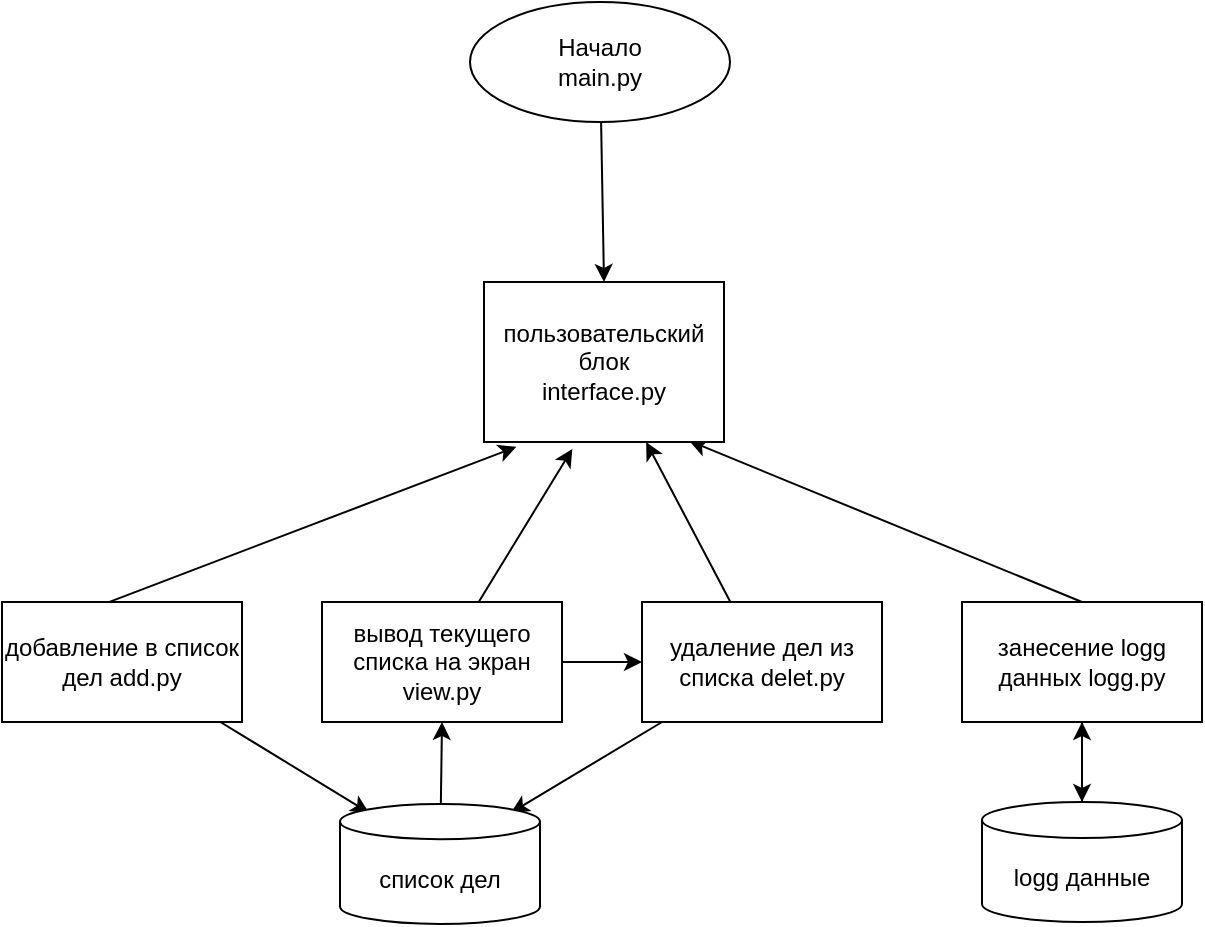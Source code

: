 <mxfile>
    <diagram id="cZtyvWa6ogEL4UgPyhk9" name="Page-1">
        <mxGraphModel dx="801" dy="575" grid="1" gridSize="10" guides="1" tooltips="1" connect="1" arrows="1" fold="1" page="1" pageScale="1" pageWidth="827" pageHeight="1169" math="0" shadow="0">
            <root>
                <mxCell id="0"/>
                <mxCell id="1" parent="0"/>
                <mxCell id="18" style="edgeStyle=none;html=1;entryX=0.5;entryY=1;entryDx=0;entryDy=0;" edge="1" parent="1" source="2" target="9">
                    <mxGeometry relative="1" as="geometry"/>
                </mxCell>
                <mxCell id="2" value="logg данные" style="shape=cylinder3;whiteSpace=wrap;html=1;boundedLbl=1;backgroundOutline=1;size=9.0;rotation=0;" vertex="1" parent="1">
                    <mxGeometry x="570" y="420" width="100" height="60" as="geometry"/>
                </mxCell>
                <mxCell id="24" style="edgeStyle=none;html=1;entryX=0.5;entryY=0;entryDx=0;entryDy=0;" edge="1" parent="1" source="3" target="11">
                    <mxGeometry relative="1" as="geometry">
                        <mxPoint x="379" y="150" as="targetPoint"/>
                    </mxGeometry>
                </mxCell>
                <mxCell id="3" value="Начало &lt;br&gt;main.py" style="ellipse;whiteSpace=wrap;html=1;" vertex="1" parent="1">
                    <mxGeometry x="314" y="20" width="130" height="60" as="geometry"/>
                </mxCell>
                <mxCell id="15" style="edgeStyle=none;html=1;entryX=0.135;entryY=1.03;entryDx=0;entryDy=0;entryPerimeter=0;exitX=0.407;exitY=0.03;exitDx=0;exitDy=0;exitPerimeter=0;" edge="1" parent="1" source="6" target="11">
                    <mxGeometry relative="1" as="geometry"/>
                </mxCell>
                <mxCell id="21" style="edgeStyle=none;html=1;entryX=0.145;entryY=0;entryDx=0;entryDy=4.35;entryPerimeter=0;" edge="1" parent="1" source="6" target="19">
                    <mxGeometry relative="1" as="geometry"/>
                </mxCell>
                <mxCell id="6" value="добавление в список дел add.py" style="rounded=0;whiteSpace=wrap;html=1;" vertex="1" parent="1">
                    <mxGeometry x="80" y="320" width="120" height="60" as="geometry"/>
                </mxCell>
                <mxCell id="16" style="edgeStyle=none;html=1;entryX=0.368;entryY=1.043;entryDx=0;entryDy=0;entryPerimeter=0;" edge="1" parent="1" source="7" target="11">
                    <mxGeometry relative="1" as="geometry"/>
                </mxCell>
                <mxCell id="26" style="edgeStyle=none;html=1;entryX=0;entryY=0.5;entryDx=0;entryDy=0;" edge="1" parent="1" source="7" target="8">
                    <mxGeometry relative="1" as="geometry"/>
                </mxCell>
                <mxCell id="7" value="вывод текущего списка на экран view.py" style="rounded=0;whiteSpace=wrap;html=1;" vertex="1" parent="1">
                    <mxGeometry x="240" y="320" width="120" height="60" as="geometry"/>
                </mxCell>
                <mxCell id="14" style="edgeStyle=none;html=1;" edge="1" parent="1" source="8" target="11">
                    <mxGeometry relative="1" as="geometry"/>
                </mxCell>
                <mxCell id="23" style="edgeStyle=none;html=1;entryX=0.855;entryY=0;entryDx=0;entryDy=4.35;entryPerimeter=0;" edge="1" parent="1" source="8" target="19">
                    <mxGeometry relative="1" as="geometry"/>
                </mxCell>
                <mxCell id="8" value="удаление дел из списка delet.py" style="rounded=0;whiteSpace=wrap;html=1;" vertex="1" parent="1">
                    <mxGeometry x="400" y="320" width="120" height="60" as="geometry"/>
                </mxCell>
                <mxCell id="10" style="edgeStyle=none;html=1;entryX=0.5;entryY=0;entryDx=0;entryDy=0;entryPerimeter=0;" edge="1" parent="1" source="9" target="2">
                    <mxGeometry relative="1" as="geometry"/>
                </mxCell>
                <mxCell id="17" style="edgeStyle=none;html=1;entryX=0.855;entryY=1.057;entryDx=0;entryDy=0;entryPerimeter=0;exitX=0.5;exitY=0;exitDx=0;exitDy=0;" edge="1" parent="1" source="9">
                    <mxGeometry relative="1" as="geometry">
                        <mxPoint x="564.718" y="316" as="sourcePoint"/>
                        <mxPoint x="423.6" y="239.42" as="targetPoint"/>
                    </mxGeometry>
                </mxCell>
                <mxCell id="9" value="занесение logg данных logg.py" style="rounded=0;whiteSpace=wrap;html=1;" vertex="1" parent="1">
                    <mxGeometry x="560" y="320" width="120" height="60" as="geometry"/>
                </mxCell>
                <mxCell id="11" value="пользовательский блок &lt;br&gt;interface.py" style="rounded=0;whiteSpace=wrap;html=1;" vertex="1" parent="1">
                    <mxGeometry x="321" y="160" width="120" height="80" as="geometry"/>
                </mxCell>
                <mxCell id="22" style="edgeStyle=none;html=1;entryX=0.5;entryY=1;entryDx=0;entryDy=0;" edge="1" parent="1" source="19" target="7">
                    <mxGeometry relative="1" as="geometry"/>
                </mxCell>
                <mxCell id="19" value="список дел" style="shape=cylinder3;whiteSpace=wrap;html=1;boundedLbl=1;backgroundOutline=1;size=8.8;" vertex="1" parent="1">
                    <mxGeometry x="249" y="421" width="100" height="60" as="geometry"/>
                </mxCell>
            </root>
        </mxGraphModel>
    </diagram>
</mxfile>
